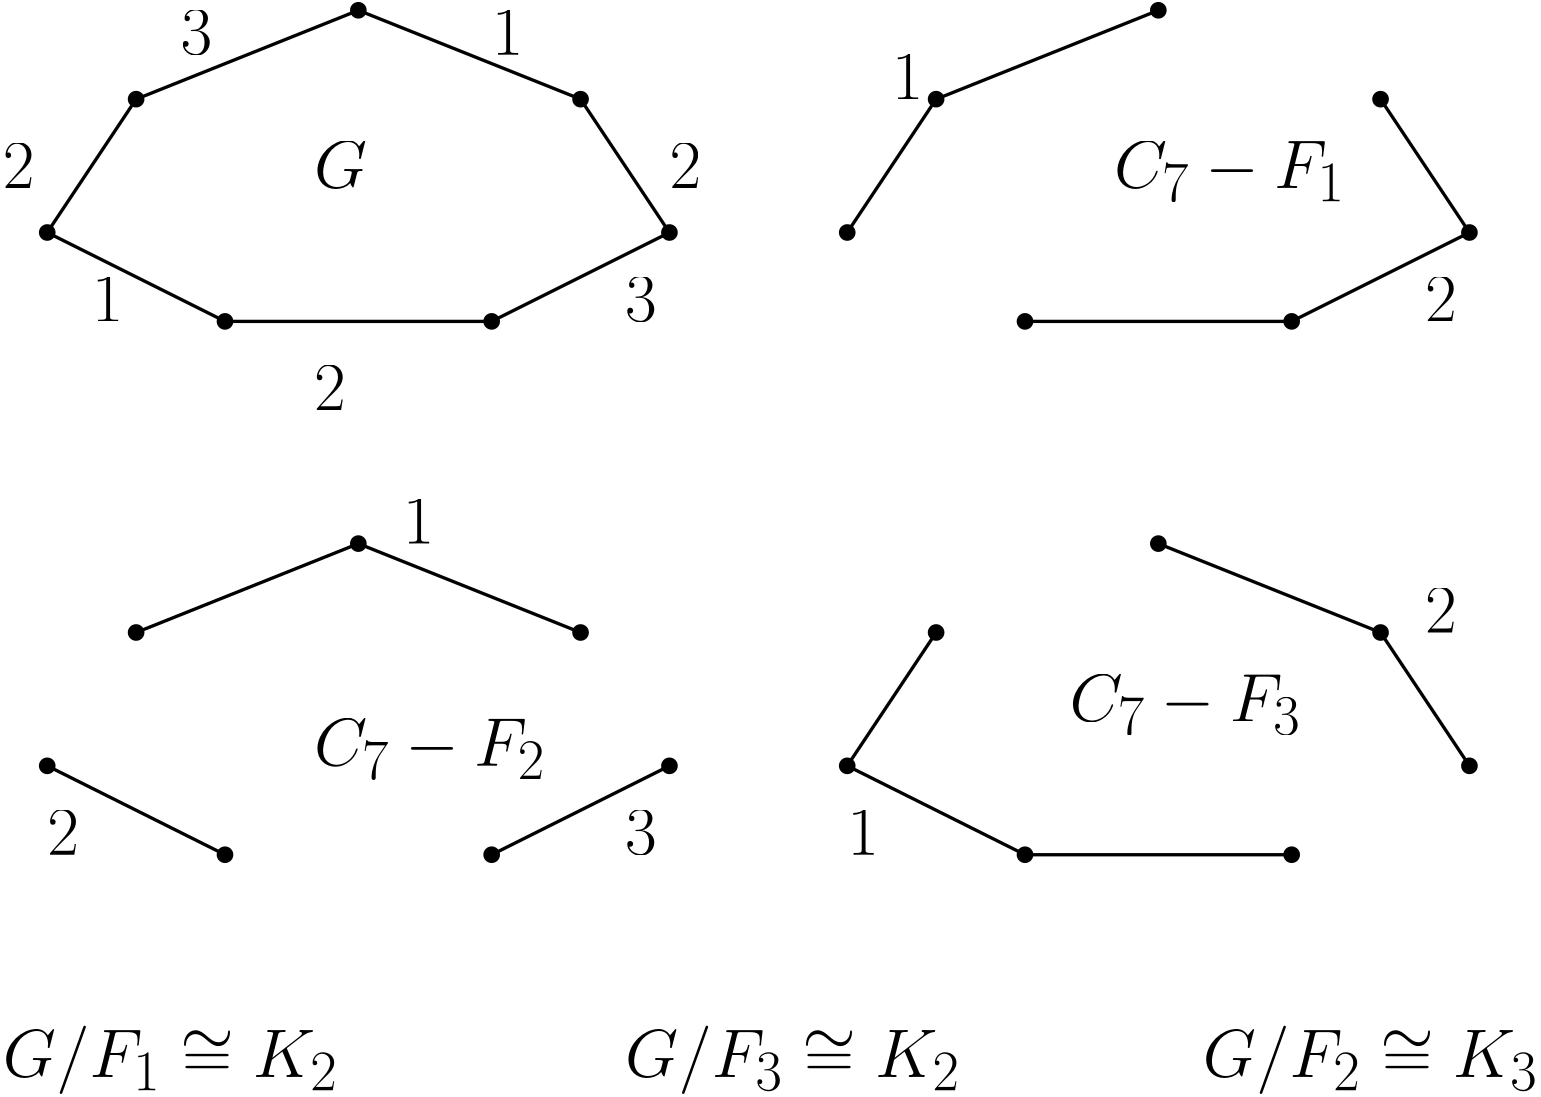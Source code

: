 <?xml version="1.0"?>
<!DOCTYPE ipe SYSTEM "ipe.dtd">
<ipe version="70206" creator="Ipe 7.2.7">
<info created="D:20190718024544" modified="D:20190718024615"/>
<ipestyle name="basic">
<symbol name="arrow/arc(spx)">
<path stroke="sym-stroke" fill="sym-stroke" pen="sym-pen">
0 0 m
-1 0.333 l
-1 -0.333 l
h
</path>
</symbol>
<symbol name="arrow/farc(spx)">
<path stroke="sym-stroke" fill="white" pen="sym-pen">
0 0 m
-1 0.333 l
-1 -0.333 l
h
</path>
</symbol>
<symbol name="arrow/ptarc(spx)">
<path stroke="sym-stroke" fill="sym-stroke" pen="sym-pen">
0 0 m
-1 0.333 l
-0.8 0 l
-1 -0.333 l
h
</path>
</symbol>
<symbol name="arrow/fptarc(spx)">
<path stroke="sym-stroke" fill="white" pen="sym-pen">
0 0 m
-1 0.333 l
-0.8 0 l
-1 -0.333 l
h
</path>
</symbol>
<symbol name="mark/circle(sx)" transformations="translations">
<path fill="sym-stroke">
0.6 0 0 0.6 0 0 e
0.4 0 0 0.4 0 0 e
</path>
</symbol>
<symbol name="mark/disk(sx)" transformations="translations">
<path fill="sym-stroke">
0.6 0 0 0.6 0 0 e
</path>
</symbol>
<symbol name="mark/fdisk(sfx)" transformations="translations">
<group>
<path fill="sym-fill">
0.5 0 0 0.5 0 0 e
</path>
<path fill="sym-stroke" fillrule="eofill">
0.6 0 0 0.6 0 0 e
0.4 0 0 0.4 0 0 e
</path>
</group>
</symbol>
<symbol name="mark/box(sx)" transformations="translations">
<path fill="sym-stroke" fillrule="eofill">
-0.6 -0.6 m
0.6 -0.6 l
0.6 0.6 l
-0.6 0.6 l
h
-0.4 -0.4 m
0.4 -0.4 l
0.4 0.4 l
-0.4 0.4 l
h
</path>
</symbol>
<symbol name="mark/square(sx)" transformations="translations">
<path fill="sym-stroke">
-0.6 -0.6 m
0.6 -0.6 l
0.6 0.6 l
-0.6 0.6 l
h
</path>
</symbol>
<symbol name="mark/fsquare(sfx)" transformations="translations">
<group>
<path fill="sym-fill">
-0.5 -0.5 m
0.5 -0.5 l
0.5 0.5 l
-0.5 0.5 l
h
</path>
<path fill="sym-stroke" fillrule="eofill">
-0.6 -0.6 m
0.6 -0.6 l
0.6 0.6 l
-0.6 0.6 l
h
-0.4 -0.4 m
0.4 -0.4 l
0.4 0.4 l
-0.4 0.4 l
h
</path>
</group>
</symbol>
<symbol name="mark/cross(sx)" transformations="translations">
<group>
<path fill="sym-stroke">
-0.43 -0.57 m
0.57 0.43 l
0.43 0.57 l
-0.57 -0.43 l
h
</path>
<path fill="sym-stroke">
-0.43 0.57 m
0.57 -0.43 l
0.43 -0.57 l
-0.57 0.43 l
h
</path>
</group>
</symbol>
<symbol name="arrow/fnormal(spx)">
<path stroke="sym-stroke" fill="white" pen="sym-pen">
0 0 m
-1 0.333 l
-1 -0.333 l
h
</path>
</symbol>
<symbol name="arrow/pointed(spx)">
<path stroke="sym-stroke" fill="sym-stroke" pen="sym-pen">
0 0 m
-1 0.333 l
-0.8 0 l
-1 -0.333 l
h
</path>
</symbol>
<symbol name="arrow/fpointed(spx)">
<path stroke="sym-stroke" fill="white" pen="sym-pen">
0 0 m
-1 0.333 l
-0.8 0 l
-1 -0.333 l
h
</path>
</symbol>
<symbol name="arrow/linear(spx)">
<path stroke="sym-stroke" pen="sym-pen">
-1 0.333 m
0 0 l
-1 -0.333 l
</path>
</symbol>
<symbol name="arrow/fdouble(spx)">
<path stroke="sym-stroke" fill="white" pen="sym-pen">
0 0 m
-1 0.333 l
-1 -0.333 l
h
-1 0 m
-2 0.333 l
-2 -0.333 l
h
</path>
</symbol>
<symbol name="arrow/double(spx)">
<path stroke="sym-stroke" fill="sym-stroke" pen="sym-pen">
0 0 m
-1 0.333 l
-1 -0.333 l
h
-1 0 m
-2 0.333 l
-2 -0.333 l
h
</path>
</symbol>
<pen name="heavier" value="0.8"/>
<pen name="fat" value="1.2"/>
<pen name="ultrafat" value="2"/>
<symbolsize name="large" value="5"/>
<symbolsize name="small" value="2"/>
<symbolsize name="tiny" value="1.1"/>
<arrowsize name="large" value="10"/>
<arrowsize name="small" value="5"/>
<arrowsize name="tiny" value="3"/>
<color name="red" value="1 0 0"/>
<color name="green" value="0 1 0"/>
<color name="blue" value="0 0 1"/>
<color name="yellow" value="1 1 0"/>
<color name="orange" value="1 0.647 0"/>
<color name="gold" value="1 0.843 0"/>
<color name="purple" value="0.627 0.125 0.941"/>
<color name="gray" value="0.745"/>
<color name="brown" value="0.647 0.165 0.165"/>
<color name="navy" value="0 0 0.502"/>
<color name="pink" value="1 0.753 0.796"/>
<color name="seagreen" value="0.18 0.545 0.341"/>
<color name="turquoise" value="0.251 0.878 0.816"/>
<color name="violet" value="0.933 0.51 0.933"/>
<color name="darkblue" value="0 0 0.545"/>
<color name="darkcyan" value="0 0.545 0.545"/>
<color name="darkgray" value="0.663"/>
<color name="darkgreen" value="0 0.392 0"/>
<color name="darkmagenta" value="0.545 0 0.545"/>
<color name="darkorange" value="1 0.549 0"/>
<color name="darkred" value="0.545 0 0"/>
<color name="lightblue" value="0.678 0.847 0.902"/>
<color name="lightcyan" value="0.878 1 1"/>
<color name="lightgray" value="0.827"/>
<color name="lightgreen" value="0.565 0.933 0.565"/>
<color name="lightyellow" value="1 1 0.878"/>
<dashstyle name="dashed" value="[4] 0"/>
<dashstyle name="dotted" value="[1 3] 0"/>
<dashstyle name="dash dotted" value="[4 2 1 2] 0"/>
<dashstyle name="dash dot dotted" value="[4 2 1 2 1 2] 0"/>
<textsize name="large" value="\large"/>
<textsize name="Large" value="\Large"/>
<textsize name="LARGE" value="\LARGE"/>
<textsize name="huge" value="\huge"/>
<textsize name="Huge" value="\Huge"/>
<textsize name="small" value="\small"/>
<textsize name="footnote" value="\footnotesize"/>
<textsize name="tiny" value="\tiny"/>
<textstyle name="center" begin="\begin{center}" end="\end{center}"/>
<textstyle name="itemize" begin="\begin{itemize}" end="\end{itemize}"/>
<textstyle name="item" begin="\begin{itemize}\item{}" end="\end{itemize}"/>
<gridsize name="4 pts" value="4"/>
<gridsize name="8 pts (~3 mm)" value="8"/>
<gridsize name="16 pts (~6 mm)" value="16"/>
<gridsize name="32 pts (~12 mm)" value="32"/>
<gridsize name="10 pts (~3.5 mm)" value="10"/>
<gridsize name="20 pts (~7 mm)" value="20"/>
<gridsize name="14 pts (~5 mm)" value="14"/>
<gridsize name="28 pts (~10 mm)" value="28"/>
<gridsize name="56 pts (~20 mm)" value="56"/>
<anglesize name="90 deg" value="90"/>
<anglesize name="60 deg" value="60"/>
<anglesize name="45 deg" value="45"/>
<anglesize name="30 deg" value="30"/>
<anglesize name="22.5 deg" value="22.5"/>
<opacity name="10%" value="0.1"/>
<opacity name="30%" value="0.3"/>
<opacity name="50%" value="0.5"/>
<opacity name="75%" value="0.75"/>
<tiling name="falling" angle="-60" step="4" width="1"/>
<tiling name="rising" angle="30" step="4" width="1"/>
</ipestyle>
<page>
<layer name="alpha"/>
<view layers="alpha" active="alpha"/>
<use layer="alpha" name="mark/disk(sx)" pos="96 704" size="large" stroke="black"/>
<use name="mark/disk(sx)" pos="192 704" size="large" stroke="black"/>
<use name="mark/disk(sx)" pos="256 736" size="large" stroke="black"/>
<use name="mark/disk(sx)" pos="224 784" size="large" stroke="black"/>
<use name="mark/disk(sx)" pos="144 816" size="large" stroke="black"/>
<use name="mark/disk(sx)" pos="64 784" size="large" stroke="black"/>
<use name="mark/disk(sx)" pos="32 736" size="large" stroke="black"/>
<use matrix="1 0 0 1 288 0" name="mark/disk(sx)" pos="96 704" size="large" stroke="black"/>
<use matrix="1 0 0 1 288 0" name="mark/disk(sx)" pos="192 704" size="large" stroke="black"/>
<use matrix="1 0 0 1 288 0" name="mark/disk(sx)" pos="256 736" size="large" stroke="black"/>
<use matrix="1 0 0 1 288 0" name="mark/disk(sx)" pos="224 784" size="large" stroke="black"/>
<use matrix="1 0 0 1 288 0" name="mark/disk(sx)" pos="144 816" size="large" stroke="black"/>
<use matrix="1 0 0 1 288 0" name="mark/disk(sx)" pos="64 784" size="large" stroke="black"/>
<use matrix="1 0 0 1 288 0" name="mark/disk(sx)" pos="32 736" size="large" stroke="black"/>
<use matrix="1 0 0 1 0 -192" name="mark/disk(sx)" pos="96 704" size="large" stroke="black"/>
<use matrix="1 0 0 1 0 -192" name="mark/disk(sx)" pos="192 704" size="large" stroke="black"/>
<use matrix="1 0 0 1 0 -192" name="mark/disk(sx)" pos="256 736" size="large" stroke="black"/>
<use matrix="1 0 0 1 0 -192" name="mark/disk(sx)" pos="224 784" size="large" stroke="black"/>
<use matrix="1 0 0 1 0 -192" name="mark/disk(sx)" pos="144 816" size="large" stroke="black"/>
<use matrix="1 0 0 1 0 -192" name="mark/disk(sx)" pos="64 784" size="large" stroke="black"/>
<use matrix="1 0 0 1 0 -192" name="mark/disk(sx)" pos="32 736" size="large" stroke="black"/>
<use matrix="1 0 0 1 288 -192" name="mark/disk(sx)" pos="96 704" size="large" stroke="black"/>
<use matrix="1 0 0 1 288 -192" name="mark/disk(sx)" pos="192 704" size="large" stroke="black"/>
<use matrix="1 0 0 1 288 -192" name="mark/disk(sx)" pos="256 736" size="large" stroke="black"/>
<use matrix="1 0 0 1 288 -192" name="mark/disk(sx)" pos="224 784" size="large" stroke="black"/>
<use matrix="1 0 0 1 288 -192" name="mark/disk(sx)" pos="144 816" size="large" stroke="black"/>
<use matrix="1 0 0 1 288 -192" name="mark/disk(sx)" pos="64 784" size="large" stroke="black"/>
<use matrix="1 0 0 1 288 -192" name="mark/disk(sx)" pos="32 736" size="large" stroke="black"/>
<path stroke="black" pen="fat">
64 784 m
32 736 l
96 704 l
192 704 l
256 736 l
224 784 l
144 816 l
64 784 l
</path>
<text transformations="translations" pos="128 752" stroke="black" type="label" width="19.144" height="16.938" depth="0" valign="baseline" size="Huge">$G$</text>
<text transformations="translations" pos="80 800" stroke="black" type="label" width="11.368" height="15.978" depth="0" valign="baseline" size="Huge">$3$</text>
<text transformations="translations" pos="192 800" stroke="black" type="label" width="11.368" height="15.978" depth="0" valign="baseline" size="Huge">$1$</text>
<text transformations="translations" pos="256 752" stroke="black" type="label" width="11.368" height="15.978" depth="0" valign="baseline" size="Huge">$2$</text>
<text matrix="1 0 0 1 16 16" transformations="translations" pos="224 688" stroke="black" type="label" width="11.368" height="15.978" depth="0" valign="baseline" size="Huge">$3$</text>
<text transformations="translations" pos="128 672" stroke="black" type="label" width="11.368" height="15.978" depth="0" valign="baseline" size="Huge">$2$</text>
<text matrix="1 0 0 1 16 0" transformations="translations" pos="32 704" stroke="black" type="label" width="11.368" height="15.978" depth="0" valign="baseline" size="Huge">$1$</text>
<text transformations="translations" pos="16 752" stroke="black" type="label" width="11.368" height="15.978" depth="0" valign="baseline" size="Huge">$2$</text>
<path stroke="black" pen="fat">
320 736 m
352 784 l
432 816 l
</path>
<path stroke="black" pen="fat">
384 704 m
480 704 l
544 736 l
512 784 l
</path>
<path stroke="black" pen="fat">
64 592 m
144 624 l
224 592 l
</path>
<path stroke="black" pen="fat">
32 544 m
96 512 l
</path>
<path stroke="black" pen="fat">
192 512 m
256 544 l
</path>
<path stroke="black" pen="fat">
352 592 m
320 544 l
384 512 l
480 512 l
</path>
<path stroke="black" pen="fat">
544 544 m
512 592 l
432 624 l
</path>
<text matrix="1 0 0 1 304 80" transformations="translations" pos="32 704" stroke="black" type="label" width="11.368" height="15.978" depth="0" valign="baseline" size="Huge" style="math">$1$</text>
<text transformations="translations" pos="160 624" stroke="black" type="label" width="11.368" height="15.978" depth="0" valign="baseline" size="Huge">$1$</text>
<text transformations="translations" pos="320 512" stroke="black" type="label" width="11.368" height="15.978" depth="0" valign="baseline" size="Huge">$1$</text>
<text transformations="translations" pos="528 592" stroke="black" type="label" width="11.368" height="15.978" depth="0" valign="baseline" size="Huge">$2$</text>
<text transformations="translations" pos="32 512" stroke="black" type="label" width="11.368" height="15.978" depth="0" valign="baseline" size="Huge">$2$</text>
<text transformations="translations" pos="240 512" stroke="black" type="label" width="11.368" height="15.978" depth="0" valign="baseline" size="Huge">$3$</text>
<text transformations="translations" pos="528 704" stroke="black" type="label" width="11.368" height="15.978" depth="0" valign="baseline" size="Huge">$2$</text>
<text transformations="translations" pos="416 752" stroke="black" type="label" width="83.319" height="16.939" depth="4.78" valign="baseline" size="Huge">$C_7-F_1$</text>
<text transformations="translations" pos="128 544" stroke="black" type="label" width="83.319" height="16.939" depth="4.78" valign="baseline" size="Huge">$C_7-F_2$</text>
<text transformations="translations" pos="400 560" stroke="black" type="label" width="83.319" height="16.939" depth="4.78" valign="baseline" size="Huge">$C_7-F_3$</text>
<text matrix="1 0 0 1 -144 0" transformations="translations" pos="160 432" stroke="black" type="label" width="120.637" height="18.587" depth="6.2" valign="baseline" size="Huge">$G/F_1\cong K_2$</text>
<text matrix="1 0 0 1 96 0" transformations="translations" pos="352 432" stroke="black" type="label" width="120.637" height="18.587" depth="6.2" valign="baseline" size="Huge">$G/F_2\cong K_3$</text>
<text matrix="1 0 0 1 16 48" transformations="translations" pos="224 384" stroke="black" type="label" width="120.637" height="18.587" depth="6.2" valign="baseline" size="Huge">$G/F_3\cong K_2$</text>
</page>
</ipe>
